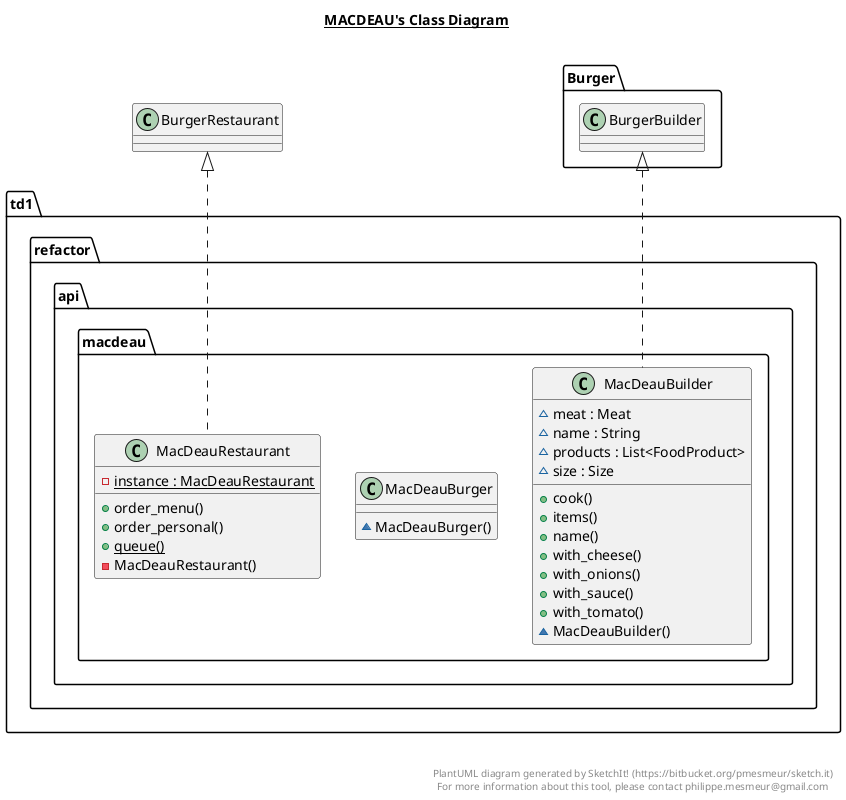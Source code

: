@startuml

title __MACDEAU's Class Diagram__\n

  namespace td1.refactor.api {
    namespace macdeau {
      class td1.refactor.api.macdeau.MacDeauBuilder {
          ~ meat : Meat
          ~ name : String
          ~ products : List<FoodProduct>
          ~ size : Size
          + cook()
          + items()
          + name()
          + with_cheese()
          + with_onions()
          + with_sauce()
          + with_tomato()
          ~ MacDeauBuilder()
      }
    }
  }
  

  namespace td1.refactor.api {
    namespace macdeau {
      class td1.refactor.api.macdeau.MacDeauBurger {
          ~ MacDeauBurger()
      }
    }
  }
  

  namespace td1.refactor.api {
    namespace macdeau {
      class td1.refactor.api.macdeau.MacDeauRestaurant {
          {static} - instance : MacDeauRestaurant
          + order_menu()
          + order_personal()
          {static} + queue()
          - MacDeauRestaurant()
      }
    }
  }
  

  td1.refactor.api.macdeau.MacDeauBuilder .up.|> Burger.BurgerBuilder
  td1.refactor.api.macdeau.MacDeauRestaurant .up.|> BurgerRestaurant


right footer


PlantUML diagram generated by SketchIt! (https://bitbucket.org/pmesmeur/sketch.it)
For more information about this tool, please contact philippe.mesmeur@gmail.com
endfooter

@enduml
